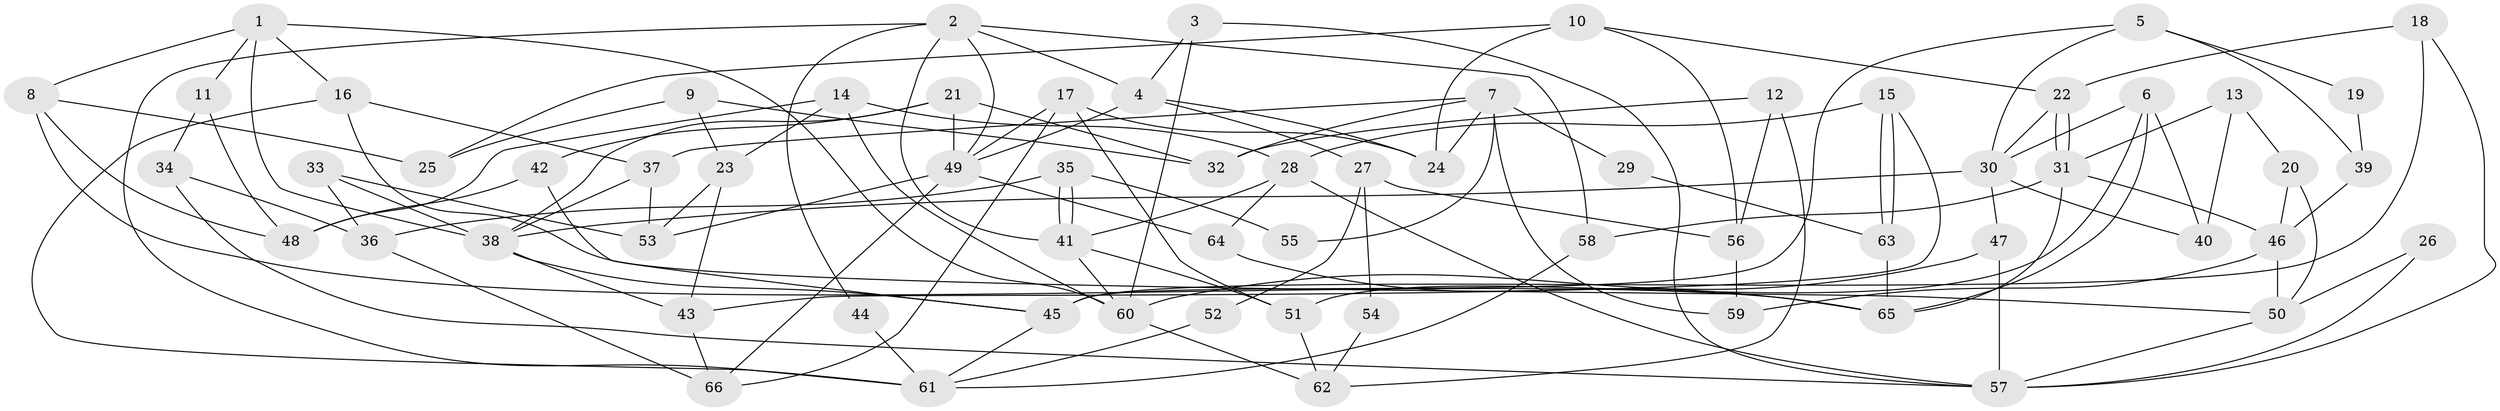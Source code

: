 // Generated by graph-tools (version 1.1) at 2025/36/03/09/25 02:36:09]
// undirected, 66 vertices, 132 edges
graph export_dot {
graph [start="1"]
  node [color=gray90,style=filled];
  1;
  2;
  3;
  4;
  5;
  6;
  7;
  8;
  9;
  10;
  11;
  12;
  13;
  14;
  15;
  16;
  17;
  18;
  19;
  20;
  21;
  22;
  23;
  24;
  25;
  26;
  27;
  28;
  29;
  30;
  31;
  32;
  33;
  34;
  35;
  36;
  37;
  38;
  39;
  40;
  41;
  42;
  43;
  44;
  45;
  46;
  47;
  48;
  49;
  50;
  51;
  52;
  53;
  54;
  55;
  56;
  57;
  58;
  59;
  60;
  61;
  62;
  63;
  64;
  65;
  66;
  1 -- 8;
  1 -- 38;
  1 -- 11;
  1 -- 16;
  1 -- 60;
  2 -- 58;
  2 -- 61;
  2 -- 4;
  2 -- 41;
  2 -- 44;
  2 -- 49;
  3 -- 4;
  3 -- 60;
  3 -- 57;
  4 -- 49;
  4 -- 24;
  4 -- 27;
  5 -- 30;
  5 -- 45;
  5 -- 19;
  5 -- 39;
  6 -- 30;
  6 -- 65;
  6 -- 40;
  6 -- 51;
  7 -- 24;
  7 -- 37;
  7 -- 29;
  7 -- 32;
  7 -- 55;
  7 -- 59;
  8 -- 48;
  8 -- 65;
  8 -- 25;
  9 -- 32;
  9 -- 23;
  9 -- 25;
  10 -- 22;
  10 -- 25;
  10 -- 24;
  10 -- 56;
  11 -- 34;
  11 -- 48;
  12 -- 32;
  12 -- 62;
  12 -- 56;
  13 -- 31;
  13 -- 40;
  13 -- 20;
  14 -- 28;
  14 -- 60;
  14 -- 23;
  14 -- 48;
  15 -- 63;
  15 -- 63;
  15 -- 43;
  15 -- 28;
  16 -- 50;
  16 -- 37;
  16 -- 61;
  17 -- 51;
  17 -- 24;
  17 -- 49;
  17 -- 66;
  18 -- 22;
  18 -- 57;
  18 -- 45;
  19 -- 39;
  20 -- 46;
  20 -- 50;
  21 -- 49;
  21 -- 42;
  21 -- 32;
  21 -- 38;
  22 -- 30;
  22 -- 31;
  22 -- 31;
  23 -- 43;
  23 -- 53;
  26 -- 50;
  26 -- 57;
  27 -- 56;
  27 -- 52;
  27 -- 54;
  28 -- 41;
  28 -- 57;
  28 -- 64;
  29 -- 63;
  30 -- 47;
  30 -- 38;
  30 -- 40;
  31 -- 46;
  31 -- 58;
  31 -- 65;
  33 -- 53;
  33 -- 38;
  33 -- 36;
  34 -- 36;
  34 -- 57;
  35 -- 36;
  35 -- 41;
  35 -- 41;
  35 -- 55;
  36 -- 66;
  37 -- 53;
  37 -- 38;
  38 -- 43;
  38 -- 45;
  39 -- 46;
  41 -- 51;
  41 -- 60;
  42 -- 48;
  42 -- 45;
  43 -- 66;
  44 -- 61;
  45 -- 61;
  46 -- 59;
  46 -- 50;
  47 -- 60;
  47 -- 57;
  49 -- 53;
  49 -- 64;
  49 -- 66;
  50 -- 57;
  51 -- 62;
  52 -- 61;
  54 -- 62;
  56 -- 59;
  58 -- 61;
  60 -- 62;
  63 -- 65;
  64 -- 65;
}

